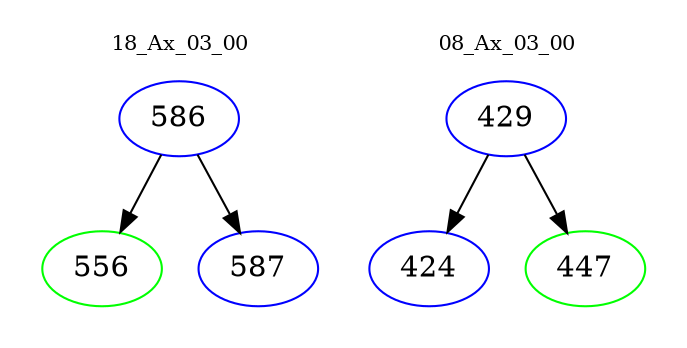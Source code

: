 digraph{
subgraph cluster_0 {
color = white
label = "18_Ax_03_00";
fontsize=10;
T0_586 [label="586", color="blue"]
T0_586 -> T0_556 [color="black"]
T0_556 [label="556", color="green"]
T0_586 -> T0_587 [color="black"]
T0_587 [label="587", color="blue"]
}
subgraph cluster_1 {
color = white
label = "08_Ax_03_00";
fontsize=10;
T1_429 [label="429", color="blue"]
T1_429 -> T1_424 [color="black"]
T1_424 [label="424", color="blue"]
T1_429 -> T1_447 [color="black"]
T1_447 [label="447", color="green"]
}
}
